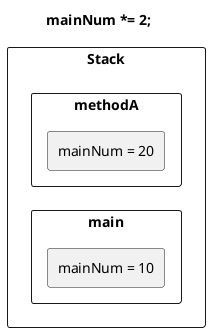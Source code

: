 @startuml

title mainNum *= 2;

rectangle "Stack" {
	rectangle "methodA" {
		rectangle "mainNum = 20" as methodAMainNum
	}

	rectangle "main" {
		rectangle "mainNum = 10" as mainNum
	}

	methodAMainNum -[hidden]d- mainNum
}


@enduml